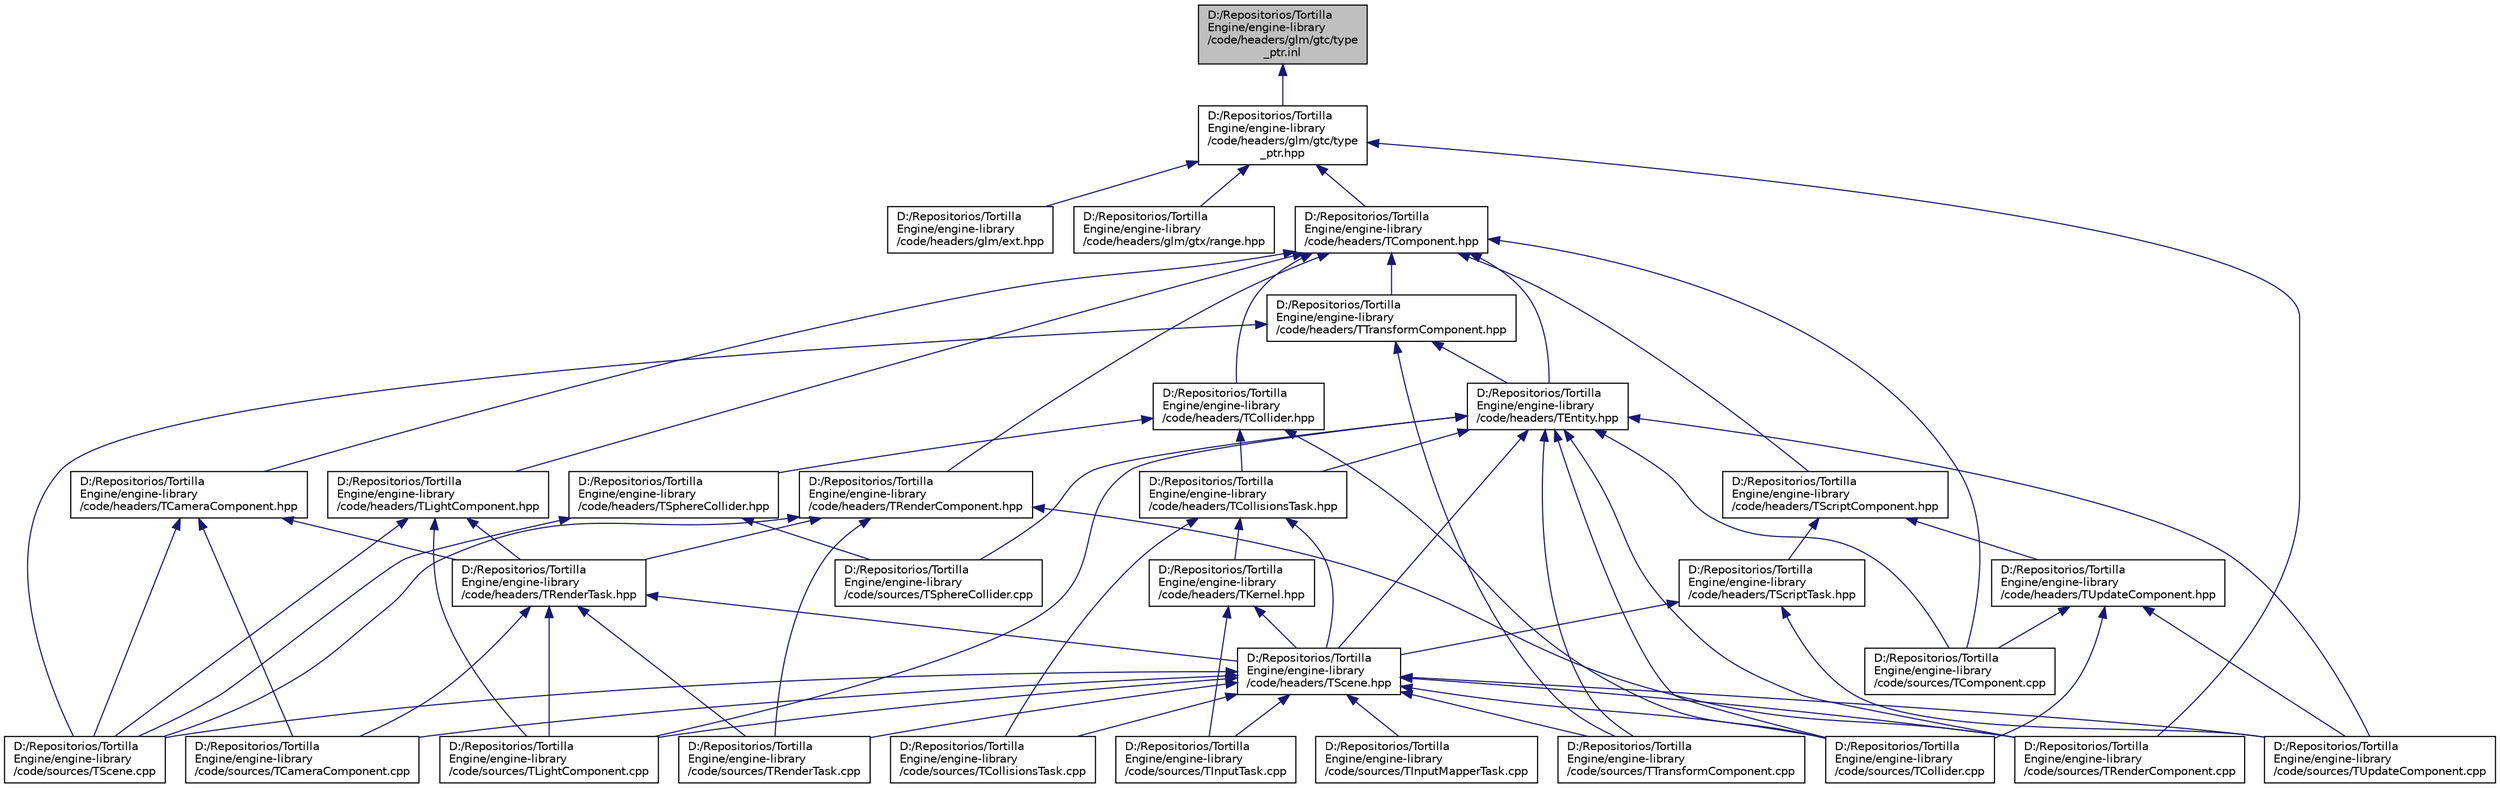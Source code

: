 digraph "D:/Repositorios/TortillaEngine/engine-library/code/headers/glm/gtc/type_ptr.inl"
{
 // LATEX_PDF_SIZE
  edge [fontname="Helvetica",fontsize="10",labelfontname="Helvetica",labelfontsize="10"];
  node [fontname="Helvetica",fontsize="10",shape=record];
  Node1 [label="D:/Repositorios/Tortilla\lEngine/engine-library\l/code/headers/glm/gtc/type\l_ptr.inl",height=0.2,width=0.4,color="black", fillcolor="grey75", style="filled", fontcolor="black",tooltip=" "];
  Node1 -> Node2 [dir="back",color="midnightblue",fontsize="10",style="solid",fontname="Helvetica"];
  Node2 [label="D:/Repositorios/Tortilla\lEngine/engine-library\l/code/headers/glm/gtc/type\l_ptr.hpp",height=0.2,width=0.4,color="black", fillcolor="white", style="filled",URL="$type__ptr_8hpp.html",tooltip=" "];
  Node2 -> Node3 [dir="back",color="midnightblue",fontsize="10",style="solid",fontname="Helvetica"];
  Node3 [label="D:/Repositorios/Tortilla\lEngine/engine-library\l/code/headers/glm/ext.hpp",height=0.2,width=0.4,color="black", fillcolor="white", style="filled",URL="$ext_8hpp.html",tooltip=" "];
  Node2 -> Node4 [dir="back",color="midnightblue",fontsize="10",style="solid",fontname="Helvetica"];
  Node4 [label="D:/Repositorios/Tortilla\lEngine/engine-library\l/code/headers/glm/gtx/range.hpp",height=0.2,width=0.4,color="black", fillcolor="white", style="filled",URL="$range_8hpp.html",tooltip=" "];
  Node2 -> Node5 [dir="back",color="midnightblue",fontsize="10",style="solid",fontname="Helvetica"];
  Node5 [label="D:/Repositorios/Tortilla\lEngine/engine-library\l/code/headers/TComponent.hpp",height=0.2,width=0.4,color="black", fillcolor="white", style="filled",URL="$_t_component_8hpp.html",tooltip=" "];
  Node5 -> Node6 [dir="back",color="midnightblue",fontsize="10",style="solid",fontname="Helvetica"];
  Node6 [label="D:/Repositorios/Tortilla\lEngine/engine-library\l/code/headers/TCameraComponent.hpp",height=0.2,width=0.4,color="black", fillcolor="white", style="filled",URL="$_t_camera_component_8hpp.html",tooltip=" "];
  Node6 -> Node7 [dir="back",color="midnightblue",fontsize="10",style="solid",fontname="Helvetica"];
  Node7 [label="D:/Repositorios/Tortilla\lEngine/engine-library\l/code/headers/TRenderTask.hpp",height=0.2,width=0.4,color="black", fillcolor="white", style="filled",URL="$_t_render_task_8hpp.html",tooltip=" "];
  Node7 -> Node8 [dir="back",color="midnightblue",fontsize="10",style="solid",fontname="Helvetica"];
  Node8 [label="D:/Repositorios/Tortilla\lEngine/engine-library\l/code/headers/TScene.hpp",height=0.2,width=0.4,color="black", fillcolor="white", style="filled",URL="$_t_scene_8hpp.html",tooltip=" "];
  Node8 -> Node9 [dir="back",color="midnightblue",fontsize="10",style="solid",fontname="Helvetica"];
  Node9 [label="D:/Repositorios/Tortilla\lEngine/engine-library\l/code/sources/TCameraComponent.cpp",height=0.2,width=0.4,color="black", fillcolor="white", style="filled",URL="$_t_camera_component_8cpp.html",tooltip=" "];
  Node8 -> Node10 [dir="back",color="midnightblue",fontsize="10",style="solid",fontname="Helvetica"];
  Node10 [label="D:/Repositorios/Tortilla\lEngine/engine-library\l/code/sources/TCollider.cpp",height=0.2,width=0.4,color="black", fillcolor="white", style="filled",URL="$_t_collider_8cpp.html",tooltip=" "];
  Node8 -> Node11 [dir="back",color="midnightblue",fontsize="10",style="solid",fontname="Helvetica"];
  Node11 [label="D:/Repositorios/Tortilla\lEngine/engine-library\l/code/sources/TCollisionsTask.cpp",height=0.2,width=0.4,color="black", fillcolor="white", style="filled",URL="$_t_collisions_task_8cpp.html",tooltip=" "];
  Node8 -> Node12 [dir="back",color="midnightblue",fontsize="10",style="solid",fontname="Helvetica"];
  Node12 [label="D:/Repositorios/Tortilla\lEngine/engine-library\l/code/sources/TInputMapperTask.cpp",height=0.2,width=0.4,color="black", fillcolor="white", style="filled",URL="$_t_input_mapper_task_8cpp.html",tooltip=" "];
  Node8 -> Node13 [dir="back",color="midnightblue",fontsize="10",style="solid",fontname="Helvetica"];
  Node13 [label="D:/Repositorios/Tortilla\lEngine/engine-library\l/code/sources/TInputTask.cpp",height=0.2,width=0.4,color="black", fillcolor="white", style="filled",URL="$_t_input_task_8cpp.html",tooltip=" "];
  Node8 -> Node14 [dir="back",color="midnightblue",fontsize="10",style="solid",fontname="Helvetica"];
  Node14 [label="D:/Repositorios/Tortilla\lEngine/engine-library\l/code/sources/TLightComponent.cpp",height=0.2,width=0.4,color="black", fillcolor="white", style="filled",URL="$_t_light_component_8cpp.html",tooltip=" "];
  Node8 -> Node15 [dir="back",color="midnightblue",fontsize="10",style="solid",fontname="Helvetica"];
  Node15 [label="D:/Repositorios/Tortilla\lEngine/engine-library\l/code/sources/TRenderComponent.cpp",height=0.2,width=0.4,color="black", fillcolor="white", style="filled",URL="$_t_render_component_8cpp.html",tooltip=" "];
  Node8 -> Node16 [dir="back",color="midnightblue",fontsize="10",style="solid",fontname="Helvetica"];
  Node16 [label="D:/Repositorios/Tortilla\lEngine/engine-library\l/code/sources/TRenderTask.cpp",height=0.2,width=0.4,color="black", fillcolor="white", style="filled",URL="$_t_render_task_8cpp.html",tooltip=" "];
  Node8 -> Node17 [dir="back",color="midnightblue",fontsize="10",style="solid",fontname="Helvetica"];
  Node17 [label="D:/Repositorios/Tortilla\lEngine/engine-library\l/code/sources/TScene.cpp",height=0.2,width=0.4,color="black", fillcolor="white", style="filled",URL="$_t_scene_8cpp.html",tooltip=" "];
  Node8 -> Node18 [dir="back",color="midnightblue",fontsize="10",style="solid",fontname="Helvetica"];
  Node18 [label="D:/Repositorios/Tortilla\lEngine/engine-library\l/code/sources/TTransformComponent.cpp",height=0.2,width=0.4,color="black", fillcolor="white", style="filled",URL="$_t_transform_component_8cpp.html",tooltip=" "];
  Node8 -> Node19 [dir="back",color="midnightblue",fontsize="10",style="solid",fontname="Helvetica"];
  Node19 [label="D:/Repositorios/Tortilla\lEngine/engine-library\l/code/sources/TUpdateComponent.cpp",height=0.2,width=0.4,color="black", fillcolor="white", style="filled",URL="$_t_update_component_8cpp.html",tooltip=" "];
  Node7 -> Node9 [dir="back",color="midnightblue",fontsize="10",style="solid",fontname="Helvetica"];
  Node7 -> Node14 [dir="back",color="midnightblue",fontsize="10",style="solid",fontname="Helvetica"];
  Node7 -> Node16 [dir="back",color="midnightblue",fontsize="10",style="solid",fontname="Helvetica"];
  Node6 -> Node9 [dir="back",color="midnightblue",fontsize="10",style="solid",fontname="Helvetica"];
  Node6 -> Node17 [dir="back",color="midnightblue",fontsize="10",style="solid",fontname="Helvetica"];
  Node5 -> Node20 [dir="back",color="midnightblue",fontsize="10",style="solid",fontname="Helvetica"];
  Node20 [label="D:/Repositorios/Tortilla\lEngine/engine-library\l/code/headers/TCollider.hpp",height=0.2,width=0.4,color="black", fillcolor="white", style="filled",URL="$_t_collider_8hpp.html",tooltip=" "];
  Node20 -> Node21 [dir="back",color="midnightblue",fontsize="10",style="solid",fontname="Helvetica"];
  Node21 [label="D:/Repositorios/Tortilla\lEngine/engine-library\l/code/headers/TCollisionsTask.hpp",height=0.2,width=0.4,color="black", fillcolor="white", style="filled",URL="$_t_collisions_task_8hpp.html",tooltip=" "];
  Node21 -> Node22 [dir="back",color="midnightblue",fontsize="10",style="solid",fontname="Helvetica"];
  Node22 [label="D:/Repositorios/Tortilla\lEngine/engine-library\l/code/headers/TKernel.hpp",height=0.2,width=0.4,color="black", fillcolor="white", style="filled",URL="$_t_kernel_8hpp.html",tooltip=" "];
  Node22 -> Node8 [dir="back",color="midnightblue",fontsize="10",style="solid",fontname="Helvetica"];
  Node22 -> Node13 [dir="back",color="midnightblue",fontsize="10",style="solid",fontname="Helvetica"];
  Node21 -> Node8 [dir="back",color="midnightblue",fontsize="10",style="solid",fontname="Helvetica"];
  Node21 -> Node11 [dir="back",color="midnightblue",fontsize="10",style="solid",fontname="Helvetica"];
  Node20 -> Node23 [dir="back",color="midnightblue",fontsize="10",style="solid",fontname="Helvetica"];
  Node23 [label="D:/Repositorios/Tortilla\lEngine/engine-library\l/code/headers/TSphereCollider.hpp",height=0.2,width=0.4,color="black", fillcolor="white", style="filled",URL="$_t_sphere_collider_8hpp.html",tooltip=" "];
  Node23 -> Node17 [dir="back",color="midnightblue",fontsize="10",style="solid",fontname="Helvetica"];
  Node23 -> Node24 [dir="back",color="midnightblue",fontsize="10",style="solid",fontname="Helvetica"];
  Node24 [label="D:/Repositorios/Tortilla\lEngine/engine-library\l/code/sources/TSphereCollider.cpp",height=0.2,width=0.4,color="black", fillcolor="white", style="filled",URL="$_t_sphere_collider_8cpp.html",tooltip=" "];
  Node20 -> Node10 [dir="back",color="midnightblue",fontsize="10",style="solid",fontname="Helvetica"];
  Node5 -> Node25 [dir="back",color="midnightblue",fontsize="10",style="solid",fontname="Helvetica"];
  Node25 [label="D:/Repositorios/Tortilla\lEngine/engine-library\l/code/headers/TEntity.hpp",height=0.2,width=0.4,color="black", fillcolor="white", style="filled",URL="$_t_entity_8hpp.html",tooltip=" "];
  Node25 -> Node21 [dir="back",color="midnightblue",fontsize="10",style="solid",fontname="Helvetica"];
  Node25 -> Node8 [dir="back",color="midnightblue",fontsize="10",style="solid",fontname="Helvetica"];
  Node25 -> Node10 [dir="back",color="midnightblue",fontsize="10",style="solid",fontname="Helvetica"];
  Node25 -> Node26 [dir="back",color="midnightblue",fontsize="10",style="solid",fontname="Helvetica"];
  Node26 [label="D:/Repositorios/Tortilla\lEngine/engine-library\l/code/sources/TComponent.cpp",height=0.2,width=0.4,color="black", fillcolor="white", style="filled",URL="$_t_component_8cpp.html",tooltip=" "];
  Node25 -> Node14 [dir="back",color="midnightblue",fontsize="10",style="solid",fontname="Helvetica"];
  Node25 -> Node15 [dir="back",color="midnightblue",fontsize="10",style="solid",fontname="Helvetica"];
  Node25 -> Node24 [dir="back",color="midnightblue",fontsize="10",style="solid",fontname="Helvetica"];
  Node25 -> Node18 [dir="back",color="midnightblue",fontsize="10",style="solid",fontname="Helvetica"];
  Node25 -> Node19 [dir="back",color="midnightblue",fontsize="10",style="solid",fontname="Helvetica"];
  Node5 -> Node27 [dir="back",color="midnightblue",fontsize="10",style="solid",fontname="Helvetica"];
  Node27 [label="D:/Repositorios/Tortilla\lEngine/engine-library\l/code/headers/TLightComponent.hpp",height=0.2,width=0.4,color="black", fillcolor="white", style="filled",URL="$_t_light_component_8hpp.html",tooltip=" "];
  Node27 -> Node7 [dir="back",color="midnightblue",fontsize="10",style="solid",fontname="Helvetica"];
  Node27 -> Node14 [dir="back",color="midnightblue",fontsize="10",style="solid",fontname="Helvetica"];
  Node27 -> Node17 [dir="back",color="midnightblue",fontsize="10",style="solid",fontname="Helvetica"];
  Node5 -> Node28 [dir="back",color="midnightblue",fontsize="10",style="solid",fontname="Helvetica"];
  Node28 [label="D:/Repositorios/Tortilla\lEngine/engine-library\l/code/headers/TRenderComponent.hpp",height=0.2,width=0.4,color="black", fillcolor="white", style="filled",URL="$_t_render_component_8hpp.html",tooltip=" "];
  Node28 -> Node7 [dir="back",color="midnightblue",fontsize="10",style="solid",fontname="Helvetica"];
  Node28 -> Node15 [dir="back",color="midnightblue",fontsize="10",style="solid",fontname="Helvetica"];
  Node28 -> Node16 [dir="back",color="midnightblue",fontsize="10",style="solid",fontname="Helvetica"];
  Node28 -> Node17 [dir="back",color="midnightblue",fontsize="10",style="solid",fontname="Helvetica"];
  Node5 -> Node29 [dir="back",color="midnightblue",fontsize="10",style="solid",fontname="Helvetica"];
  Node29 [label="D:/Repositorios/Tortilla\lEngine/engine-library\l/code/headers/TScriptComponent.hpp",height=0.2,width=0.4,color="black", fillcolor="white", style="filled",URL="$_t_script_component_8hpp.html",tooltip=" "];
  Node29 -> Node30 [dir="back",color="midnightblue",fontsize="10",style="solid",fontname="Helvetica"];
  Node30 [label="D:/Repositorios/Tortilla\lEngine/engine-library\l/code/headers/TScriptTask.hpp",height=0.2,width=0.4,color="black", fillcolor="white", style="filled",URL="$_t_script_task_8hpp.html",tooltip=" "];
  Node30 -> Node8 [dir="back",color="midnightblue",fontsize="10",style="solid",fontname="Helvetica"];
  Node30 -> Node19 [dir="back",color="midnightblue",fontsize="10",style="solid",fontname="Helvetica"];
  Node29 -> Node31 [dir="back",color="midnightblue",fontsize="10",style="solid",fontname="Helvetica"];
  Node31 [label="D:/Repositorios/Tortilla\lEngine/engine-library\l/code/headers/TUpdateComponent.hpp",height=0.2,width=0.4,color="black", fillcolor="white", style="filled",URL="$_t_update_component_8hpp.html",tooltip=" "];
  Node31 -> Node10 [dir="back",color="midnightblue",fontsize="10",style="solid",fontname="Helvetica"];
  Node31 -> Node26 [dir="back",color="midnightblue",fontsize="10",style="solid",fontname="Helvetica"];
  Node31 -> Node19 [dir="back",color="midnightblue",fontsize="10",style="solid",fontname="Helvetica"];
  Node5 -> Node32 [dir="back",color="midnightblue",fontsize="10",style="solid",fontname="Helvetica"];
  Node32 [label="D:/Repositorios/Tortilla\lEngine/engine-library\l/code/headers/TTransformComponent.hpp",height=0.2,width=0.4,color="black", fillcolor="white", style="filled",URL="$_t_transform_component_8hpp.html",tooltip=" "];
  Node32 -> Node25 [dir="back",color="midnightblue",fontsize="10",style="solid",fontname="Helvetica"];
  Node32 -> Node17 [dir="back",color="midnightblue",fontsize="10",style="solid",fontname="Helvetica"];
  Node32 -> Node18 [dir="back",color="midnightblue",fontsize="10",style="solid",fontname="Helvetica"];
  Node5 -> Node26 [dir="back",color="midnightblue",fontsize="10",style="solid",fontname="Helvetica"];
  Node2 -> Node15 [dir="back",color="midnightblue",fontsize="10",style="solid",fontname="Helvetica"];
}
